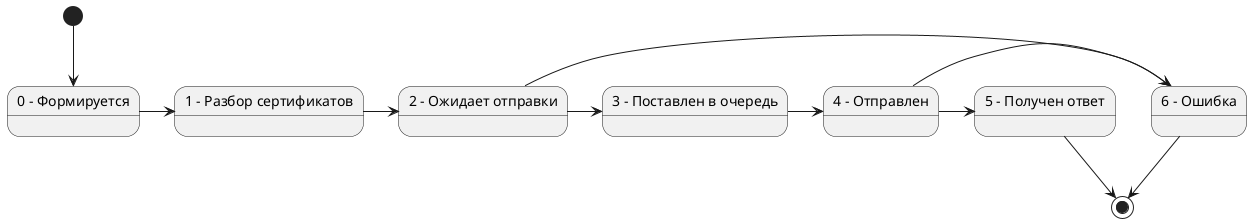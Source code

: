 @startuml

state "0 – Формируется" as State0
state "1 – Разбор сертификатов" as State1
state "2 - Ожидает отправки" as State2
state "3 - Поставлен в очередь" as State3
state "4 - Отправлен" as State4
state "5 - Получен ответ" as State5
state "6 - Ошибка" as State6

[*] --> State0
State0 -> State1
State1 -> State2
State2 -> State3
State3 -> State4
State2 -> State6
State4 -> State5
State4 -> State6
State5 --> [*]
State6 --> [*]

@enduml
